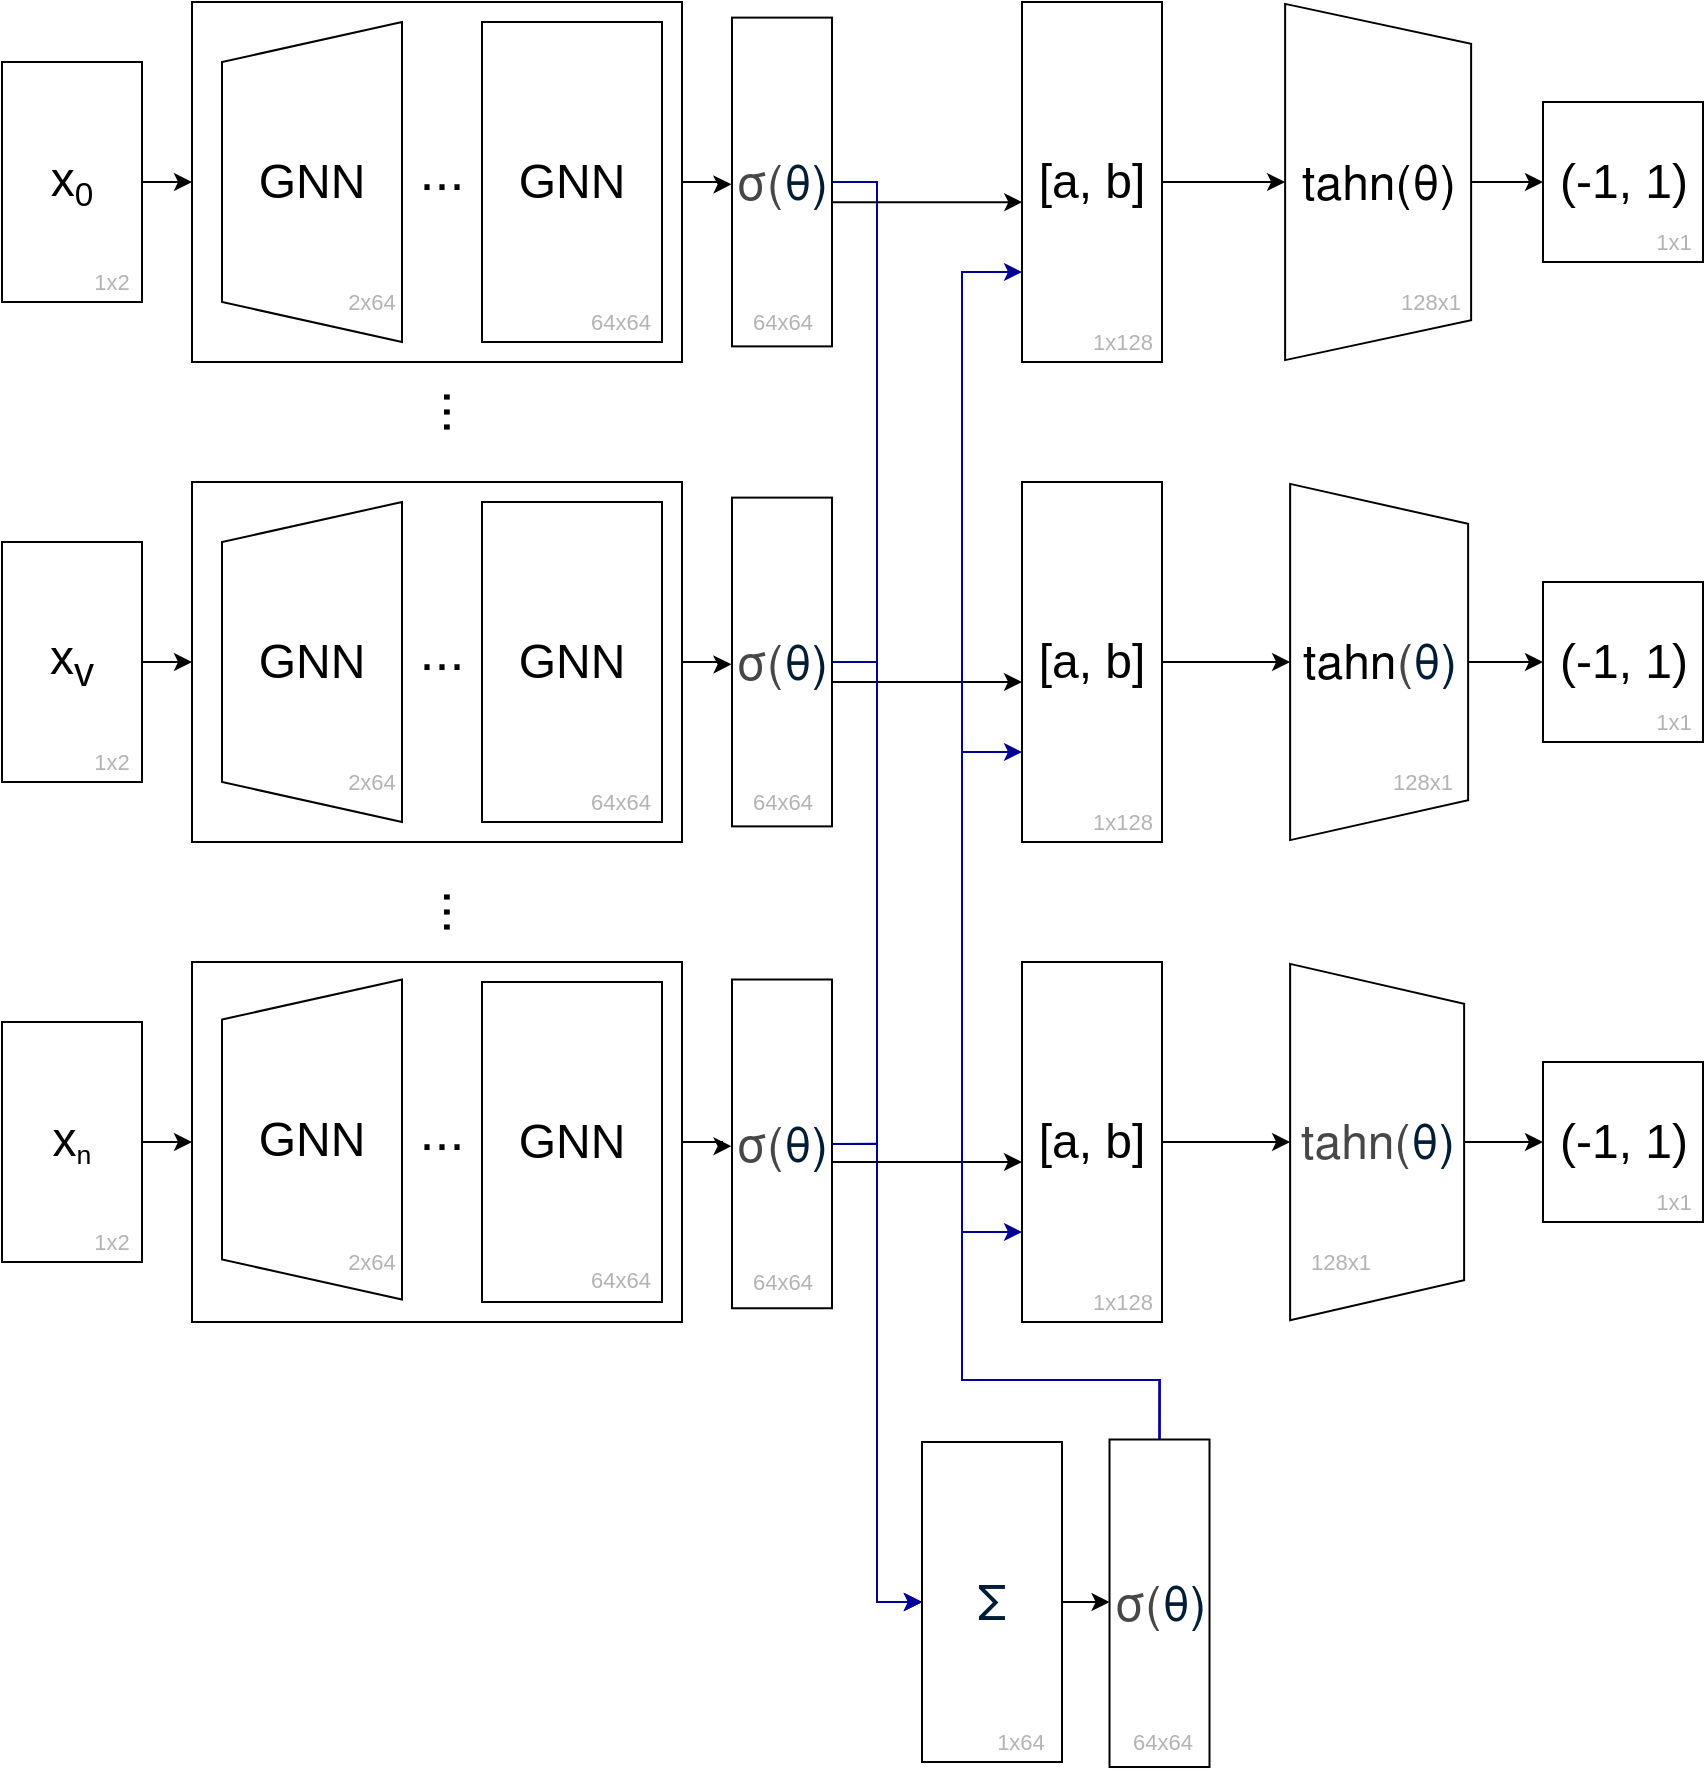 <mxfile version="26.1.3">
  <diagram name="Page-1" id="TEs1WJs55SbvI4IN7bpO">
    <mxGraphModel dx="478" dy="344" grid="0" gridSize="10" guides="1" tooltips="1" connect="1" arrows="1" fold="1" page="0" pageScale="1" pageWidth="827" pageHeight="1169" math="0" shadow="0">
      <root>
        <mxCell id="0" />
        <mxCell id="1" parent="0" />
        <mxCell id="wpw9PA32NVeCT258545y-31" value="" style="rounded=0;whiteSpace=wrap;html=1;fontColor=default;fillColor=none;" parent="1" vertex="1">
          <mxGeometry x="205" y="520" width="245" height="180" as="geometry" />
        </mxCell>
        <mxCell id="wpw9PA32NVeCT258545y-23" value="" style="rounded=0;whiteSpace=wrap;html=1;fontColor=default;fillColor=none;" parent="1" vertex="1">
          <mxGeometry x="205" y="40" width="245" height="180" as="geometry" />
        </mxCell>
        <mxCell id="wpw9PA32NVeCT258545y-9" value="" style="rounded=0;whiteSpace=wrap;html=1;fontColor=default;fillColor=none;" parent="1" vertex="1">
          <mxGeometry x="205" y="280" width="245" height="180" as="geometry" />
        </mxCell>
        <mxCell id="wpw9PA32NVeCT258545y-11" value="" style="edgeStyle=orthogonalEdgeStyle;rounded=0;orthogonalLoop=1;jettySize=auto;html=1;" parent="1" source="wpw9PA32NVeCT258545y-1" target="wpw9PA32NVeCT258545y-9" edge="1">
          <mxGeometry relative="1" as="geometry" />
        </mxCell>
        <mxCell id="wpw9PA32NVeCT258545y-1" value="&lt;font style=&quot;font-size: 24px;&quot;&gt;x&lt;sub&gt;v&lt;/sub&gt;&lt;/font&gt;" style="whiteSpace=wrap;html=1;" parent="1" vertex="1">
          <mxGeometry x="110" y="310" width="70" height="120" as="geometry" />
        </mxCell>
        <mxCell id="wpw9PA32NVeCT258545y-7" value="&lt;font size=&quot;5&quot;&gt;GNN&lt;/font&gt;" style="whiteSpace=wrap;html=1;" parent="1" vertex="1">
          <mxGeometry x="350" y="290" width="90" height="160" as="geometry" />
        </mxCell>
        <mxCell id="wpw9PA32NVeCT258545y-8" value="..." style="text;html=1;align=center;verticalAlign=middle;whiteSpace=wrap;rounded=0;fontSize=27;" parent="1" vertex="1">
          <mxGeometry x="300" y="350" width="60" height="30" as="geometry" />
        </mxCell>
        <mxCell id="wpw9PA32NVeCT258545y-16" style="edgeStyle=orthogonalEdgeStyle;rounded=0;orthogonalLoop=1;jettySize=auto;html=1;exitX=1;exitY=0.5;exitDx=0;exitDy=0;entryX=0.493;entryY=-0.005;entryDx=0;entryDy=0;entryPerimeter=0;" parent="1" source="wpw9PA32NVeCT258545y-9" target="wpw9PA32NVeCT258545y-12" edge="1">
          <mxGeometry relative="1" as="geometry">
            <mxPoint x="470" y="369.966" as="targetPoint" />
            <Array as="points">
              <mxPoint x="470" y="370" />
              <mxPoint x="470" y="371" />
            </Array>
          </mxGeometry>
        </mxCell>
        <mxCell id="wpw9PA32NVeCT258545y-38" style="edgeStyle=orthogonalEdgeStyle;rounded=0;orthogonalLoop=1;jettySize=auto;html=1;exitX=0.5;exitY=1;exitDx=0;exitDy=0;entryX=0;entryY=0.5;entryDx=0;entryDy=0;strokeColor=#000099;" parent="1" source="wpw9PA32NVeCT258545y-12" target="wpw9PA32NVeCT258545y-36" edge="1">
          <mxGeometry relative="1" as="geometry" />
        </mxCell>
        <mxCell id="wpw9PA32NVeCT258545y-49" style="edgeStyle=orthogonalEdgeStyle;rounded=0;orthogonalLoop=1;jettySize=auto;html=1;exitX=0.5;exitY=1;exitDx=0;exitDy=0;" parent="1" source="wpw9PA32NVeCT258545y-12" target="wpw9PA32NVeCT258545y-44" edge="1">
          <mxGeometry relative="1" as="geometry">
            <Array as="points">
              <mxPoint x="525" y="380" />
            </Array>
          </mxGeometry>
        </mxCell>
        <mxCell id="wpw9PA32NVeCT258545y-12" value="&lt;span style=&quot;font-size: 24px; text-align: start; caret-color: rgb(71, 71, 71); color: rgb(71, 71, 71); font-family: &amp;quot;Helvetica Neue&amp;quot;, sans-serif; background-color: rgb(255, 255, 255);&quot;&gt;σ(&lt;/span&gt;&lt;span style=&quot;font-size: 24px; text-align: start; caret-color: rgb(0, 29, 53); color: rgb(0, 29, 53); font-family: &amp;quot;Google Sans&amp;quot;, &amp;quot;Helvetica Neue&amp;quot;, sans-serif; background-color: rgb(255, 255, 255);&quot;&gt;θ)&lt;/span&gt;" style="shape=label;whiteSpace=wrap;html=1;fixedSize=1;rotation=-90;horizontal=1;verticalAlign=middle;textDirection=vertical-rl;rounded=0;" parent="1" vertex="1">
          <mxGeometry x="417.81" y="345" width="164.38" height="50" as="geometry" />
        </mxCell>
        <mxCell id="wpw9PA32NVeCT258545y-17" value="" style="edgeStyle=orthogonalEdgeStyle;rounded=0;orthogonalLoop=1;jettySize=auto;html=1;" parent="1" source="wpw9PA32NVeCT258545y-18" target="wpw9PA32NVeCT258545y-23" edge="1">
          <mxGeometry relative="1" as="geometry" />
        </mxCell>
        <mxCell id="wpw9PA32NVeCT258545y-18" value="&lt;font style=&quot;font-size: 24px;&quot;&gt;x&lt;/font&gt;&lt;font style=&quot;font-size: 20px;&quot;&gt;&lt;sub&gt;0&lt;/sub&gt;&lt;/font&gt;" style="whiteSpace=wrap;html=1;" parent="1" vertex="1">
          <mxGeometry x="110" y="70" width="70" height="120" as="geometry" />
        </mxCell>
        <mxCell id="wpw9PA32NVeCT258545y-19" value="&lt;font size=&quot;5&quot;&gt;GNN&lt;/font&gt;" style="whiteSpace=wrap;html=1;shape=trapezoid;perimeter=trapezoidPerimeter;fixedSize=1;direction=north;" parent="1" vertex="1">
          <mxGeometry x="220" y="50" width="90" height="160" as="geometry" />
        </mxCell>
        <mxCell id="wpw9PA32NVeCT258545y-20" value="&lt;font size=&quot;5&quot;&gt;GNN&lt;/font&gt;" style="whiteSpace=wrap;html=1;" parent="1" vertex="1">
          <mxGeometry x="350" y="50" width="90" height="160" as="geometry" />
        </mxCell>
        <mxCell id="wpw9PA32NVeCT258545y-21" value="..." style="text;html=1;align=center;verticalAlign=middle;whiteSpace=wrap;rounded=0;fontSize=27;" parent="1" vertex="1">
          <mxGeometry x="300" y="110" width="60" height="30" as="geometry" />
        </mxCell>
        <mxCell id="wpw9PA32NVeCT258545y-22" style="edgeStyle=orthogonalEdgeStyle;rounded=0;orthogonalLoop=1;jettySize=auto;html=1;exitX=1;exitY=0.5;exitDx=0;exitDy=0;entryX=0.493;entryY=-0.005;entryDx=0;entryDy=0;entryPerimeter=0;" parent="1" source="wpw9PA32NVeCT258545y-23" target="wpw9PA32NVeCT258545y-24" edge="1">
          <mxGeometry relative="1" as="geometry">
            <mxPoint x="470" y="129.966" as="targetPoint" />
            <Array as="points">
              <mxPoint x="470" y="130" />
              <mxPoint x="470" y="131" />
            </Array>
          </mxGeometry>
        </mxCell>
        <mxCell id="wpw9PA32NVeCT258545y-37" style="edgeStyle=orthogonalEdgeStyle;rounded=0;orthogonalLoop=1;jettySize=auto;html=1;entryX=0;entryY=0.5;entryDx=0;entryDy=0;strokeColor=#000099;" parent="1" source="wpw9PA32NVeCT258545y-24" target="wpw9PA32NVeCT258545y-36" edge="1">
          <mxGeometry relative="1" as="geometry" />
        </mxCell>
        <mxCell id="wpw9PA32NVeCT258545y-50" style="edgeStyle=orthogonalEdgeStyle;rounded=0;orthogonalLoop=1;jettySize=auto;html=1;exitX=0.5;exitY=1;exitDx=0;exitDy=0;entryX=0.002;entryY=0.556;entryDx=0;entryDy=0;entryPerimeter=0;" parent="1" source="wpw9PA32NVeCT258545y-24" target="wpw9PA32NVeCT258545y-43" edge="1">
          <mxGeometry relative="1" as="geometry">
            <Array as="points">
              <mxPoint x="525" y="140" />
            </Array>
          </mxGeometry>
        </mxCell>
        <mxCell id="wpw9PA32NVeCT258545y-24" value="&lt;font style=&quot;font-size: 24px;&quot;&gt;&lt;span style=&quot;text-align: start; caret-color: rgb(71, 71, 71); color: rgb(71, 71, 71); font-family: &amp;quot;Helvetica Neue&amp;quot;, sans-serif; background-color: rgb(255, 255, 255);&quot;&gt;σ(&lt;/span&gt;&lt;span style=&quot;text-align: start; caret-color: rgb(0, 29, 53); color: rgb(0, 29, 53); font-family: &amp;quot;Google Sans&amp;quot;, &amp;quot;Helvetica Neue&amp;quot;, sans-serif; background-color: rgb(255, 255, 255);&quot;&gt;θ)&lt;/span&gt;&lt;/font&gt;" style="shape=label;whiteSpace=wrap;html=1;fixedSize=1;rotation=-90;horizontal=1;verticalAlign=middle;textDirection=vertical-rl;rounded=0;" parent="1" vertex="1">
          <mxGeometry x="417.81" y="105" width="164.38" height="50" as="geometry" />
        </mxCell>
        <mxCell id="wpw9PA32NVeCT258545y-25" value="" style="edgeStyle=orthogonalEdgeStyle;rounded=0;orthogonalLoop=1;jettySize=auto;html=1;" parent="1" source="wpw9PA32NVeCT258545y-26" target="wpw9PA32NVeCT258545y-31" edge="1">
          <mxGeometry relative="1" as="geometry" />
        </mxCell>
        <mxCell id="wpw9PA32NVeCT258545y-26" value="&lt;font style=&quot;font-size: 24px;&quot;&gt;x&lt;/font&gt;&lt;font size=&quot;3&quot;&gt;&lt;sub&gt;n&lt;/sub&gt;&lt;/font&gt;" style="whiteSpace=wrap;html=1;" parent="1" vertex="1">
          <mxGeometry x="110" y="550" width="70" height="120" as="geometry" />
        </mxCell>
        <mxCell id="wpw9PA32NVeCT258545y-28" value="&lt;font size=&quot;5&quot;&gt;GNN&lt;/font&gt;" style="whiteSpace=wrap;html=1;" parent="1" vertex="1">
          <mxGeometry x="350" y="530" width="90" height="160" as="geometry" />
        </mxCell>
        <mxCell id="wpw9PA32NVeCT258545y-29" value="..." style="text;html=1;align=center;verticalAlign=middle;whiteSpace=wrap;rounded=0;fontSize=27;" parent="1" vertex="1">
          <mxGeometry x="300" y="590" width="60" height="30" as="geometry" />
        </mxCell>
        <mxCell id="wpw9PA32NVeCT258545y-30" style="edgeStyle=orthogonalEdgeStyle;rounded=0;orthogonalLoop=1;jettySize=auto;html=1;exitX=1;exitY=0.5;exitDx=0;exitDy=0;entryX=0.493;entryY=-0.005;entryDx=0;entryDy=0;entryPerimeter=0;" parent="1" source="wpw9PA32NVeCT258545y-31" target="wpw9PA32NVeCT258545y-32" edge="1">
          <mxGeometry relative="1" as="geometry">
            <mxPoint x="470" y="609.966" as="targetPoint" />
            <Array as="points">
              <mxPoint x="470" y="610" />
              <mxPoint x="470" y="612" />
            </Array>
          </mxGeometry>
        </mxCell>
        <mxCell id="wpw9PA32NVeCT258545y-39" style="edgeStyle=orthogonalEdgeStyle;rounded=0;orthogonalLoop=1;jettySize=auto;html=1;exitX=0.5;exitY=1;exitDx=0;exitDy=0;entryX=0;entryY=0.5;entryDx=0;entryDy=0;strokeColor=#000099;" parent="1" source="wpw9PA32NVeCT258545y-32" target="wpw9PA32NVeCT258545y-36" edge="1">
          <mxGeometry relative="1" as="geometry" />
        </mxCell>
        <mxCell id="wpw9PA32NVeCT258545y-46" style="edgeStyle=orthogonalEdgeStyle;rounded=0;orthogonalLoop=1;jettySize=auto;html=1;exitX=0.5;exitY=1;exitDx=0;exitDy=0;" parent="1" source="wpw9PA32NVeCT258545y-32" edge="1">
          <mxGeometry relative="1" as="geometry">
            <mxPoint x="620" y="620" as="targetPoint" />
            <Array as="points">
              <mxPoint x="525" y="620" />
              <mxPoint x="570" y="620" />
            </Array>
          </mxGeometry>
        </mxCell>
        <mxCell id="wpw9PA32NVeCT258545y-32" value="&lt;span style=&quot;font-size: 24px; text-align: start; caret-color: rgb(71, 71, 71); color: rgb(71, 71, 71); font-family: &amp;quot;Helvetica Neue&amp;quot;, sans-serif; background-color: rgb(255, 255, 255);&quot;&gt;σ(&lt;/span&gt;&lt;span style=&quot;font-size: 24px; text-align: start; caret-color: rgb(0, 29, 53); color: rgb(0, 29, 53); font-family: &amp;quot;Google Sans&amp;quot;, &amp;quot;Helvetica Neue&amp;quot;, sans-serif; background-color: rgb(255, 255, 255);&quot;&gt;θ)&lt;/span&gt;" style="shape=label;whiteSpace=wrap;html=1;fixedSize=1;rotation=-90;horizontal=1;verticalAlign=middle;textDirection=vertical-rl;rounded=0;" parent="1" vertex="1">
          <mxGeometry x="417.81" y="585.94" width="164.38" height="50" as="geometry" />
        </mxCell>
        <mxCell id="wpw9PA32NVeCT258545y-34" value="..." style="text;html=1;align=center;verticalAlign=middle;whiteSpace=wrap;rounded=0;fontSize=27;rotation=90;" parent="1" vertex="1">
          <mxGeometry x="310" y="230" width="60" height="30" as="geometry" />
        </mxCell>
        <mxCell id="wpw9PA32NVeCT258545y-35" value="..." style="text;html=1;align=center;verticalAlign=middle;whiteSpace=wrap;rounded=0;fontSize=27;rotation=90;" parent="1" vertex="1">
          <mxGeometry x="310" y="480" width="60" height="30" as="geometry" />
        </mxCell>
        <mxCell id="wpw9PA32NVeCT258545y-41" style="edgeStyle=orthogonalEdgeStyle;rounded=0;orthogonalLoop=1;jettySize=auto;html=1;exitX=1;exitY=0.5;exitDx=0;exitDy=0;entryX=0.5;entryY=0;entryDx=0;entryDy=0;" parent="1" source="wpw9PA32NVeCT258545y-36" target="wpw9PA32NVeCT258545y-40" edge="1">
          <mxGeometry relative="1" as="geometry" />
        </mxCell>
        <mxCell id="wpw9PA32NVeCT258545y-36" value="&lt;span style=&quot;text-align: start; caret-color: rgb(0, 29, 53); color: rgb(0, 29, 53); font-family: &amp;quot;Google Sans&amp;quot;, &amp;quot;Helvetica Neue&amp;quot;, sans-serif; background-color: rgb(255, 255, 255);&quot;&gt;Σ&lt;/span&gt;" style="whiteSpace=wrap;html=1;fontSize=24;" parent="1" vertex="1">
          <mxGeometry x="570" y="760" width="70" height="160" as="geometry" />
        </mxCell>
        <mxCell id="wpw9PA32NVeCT258545y-48" style="edgeStyle=orthogonalEdgeStyle;rounded=0;orthogonalLoop=1;jettySize=auto;html=1;exitX=1;exitY=0.5;exitDx=0;exitDy=0;entryX=0;entryY=0.75;entryDx=0;entryDy=0;strokeColor=#000099;" parent="1" source="wpw9PA32NVeCT258545y-40" target="wpw9PA32NVeCT258545y-45" edge="1">
          <mxGeometry relative="1" as="geometry">
            <Array as="points">
              <mxPoint x="689" y="729" />
              <mxPoint x="590" y="729" />
              <mxPoint x="590" y="655" />
            </Array>
          </mxGeometry>
        </mxCell>
        <mxCell id="wpw9PA32NVeCT258545y-51" style="edgeStyle=orthogonalEdgeStyle;rounded=0;orthogonalLoop=1;jettySize=auto;html=1;exitX=1;exitY=0.5;exitDx=0;exitDy=0;entryX=0;entryY=0.75;entryDx=0;entryDy=0;strokeColor=#000099;" parent="1" source="wpw9PA32NVeCT258545y-40" target="wpw9PA32NVeCT258545y-44" edge="1">
          <mxGeometry relative="1" as="geometry">
            <Array as="points">
              <mxPoint x="689" y="729" />
              <mxPoint x="590" y="729" />
              <mxPoint x="590" y="415" />
            </Array>
          </mxGeometry>
        </mxCell>
        <mxCell id="wpw9PA32NVeCT258545y-52" style="edgeStyle=orthogonalEdgeStyle;rounded=0;orthogonalLoop=1;jettySize=auto;html=1;exitX=1;exitY=0.5;exitDx=0;exitDy=0;entryX=0;entryY=0.75;entryDx=0;entryDy=0;strokeColor=#000099;" parent="1" source="wpw9PA32NVeCT258545y-40" target="wpw9PA32NVeCT258545y-43" edge="1">
          <mxGeometry relative="1" as="geometry">
            <Array as="points">
              <mxPoint x="689" y="729" />
              <mxPoint x="590" y="729" />
              <mxPoint x="590" y="175" />
            </Array>
          </mxGeometry>
        </mxCell>
        <mxCell id="wpw9PA32NVeCT258545y-40" value="&lt;span style=&quot;font-size: 24px; text-align: start; caret-color: rgb(71, 71, 71); color: rgb(71, 71, 71); font-family: &amp;quot;Helvetica Neue&amp;quot;, sans-serif; background-color: rgb(255, 255, 255);&quot;&gt;σ(&lt;/span&gt;&lt;span style=&quot;font-size: 24px; text-align: start; caret-color: rgb(0, 29, 53); color: rgb(0, 29, 53); font-family: &amp;quot;Google Sans&amp;quot;, &amp;quot;Helvetica Neue&amp;quot;, sans-serif; background-color: rgb(255, 255, 255);&quot;&gt;θ)&lt;/span&gt;" style="shape=label;whiteSpace=wrap;html=1;fixedSize=1;rotation=-90;horizontal=1;verticalAlign=middle;textDirection=vertical-rl;rounded=0;" parent="1" vertex="1">
          <mxGeometry x="606.88" y="815.63" width="163.75" height="50" as="geometry" />
        </mxCell>
        <mxCell id="wpw9PA32NVeCT258545y-58" style="edgeStyle=orthogonalEdgeStyle;rounded=0;orthogonalLoop=1;jettySize=auto;html=1;exitX=1;exitY=0.5;exitDx=0;exitDy=0;entryX=0.5;entryY=1;entryDx=0;entryDy=0;" parent="1" source="wpw9PA32NVeCT258545y-43" target="wpw9PA32NVeCT258545y-56" edge="1">
          <mxGeometry relative="1" as="geometry" />
        </mxCell>
        <mxCell id="wpw9PA32NVeCT258545y-43" value="&lt;span style=&quot;font-size: 24px; text-align: start;&quot;&gt;[a, b]&lt;/span&gt;" style="whiteSpace=wrap;html=1;" parent="1" vertex="1">
          <mxGeometry x="620" y="40" width="70" height="180" as="geometry" />
        </mxCell>
        <mxCell id="wpw9PA32NVeCT258545y-67" style="edgeStyle=orthogonalEdgeStyle;rounded=0;orthogonalLoop=1;jettySize=auto;html=1;exitX=1;exitY=0.5;exitDx=0;exitDy=0;entryX=0.5;entryY=1;entryDx=0;entryDy=0;" parent="1" source="wpw9PA32NVeCT258545y-44" target="wpw9PA32NVeCT258545y-62" edge="1">
          <mxGeometry relative="1" as="geometry" />
        </mxCell>
        <mxCell id="wpw9PA32NVeCT258545y-44" value="&lt;span style=&quot;font-size: 24px; text-align: start;&quot;&gt;[a,&lt;/span&gt;&lt;span style=&quot;font-size: 24px; text-align: start;&quot;&gt;&amp;nbsp;b]&lt;/span&gt;" style="whiteSpace=wrap;html=1;" parent="1" vertex="1">
          <mxGeometry x="620" y="280" width="70" height="180" as="geometry" />
        </mxCell>
        <mxCell id="wpw9PA32NVeCT258545y-68" style="edgeStyle=orthogonalEdgeStyle;rounded=0;orthogonalLoop=1;jettySize=auto;html=1;exitX=1;exitY=0.5;exitDx=0;exitDy=0;entryX=0.5;entryY=1;entryDx=0;entryDy=0;" parent="1" source="wpw9PA32NVeCT258545y-45" target="wpw9PA32NVeCT258545y-65" edge="1">
          <mxGeometry relative="1" as="geometry" />
        </mxCell>
        <mxCell id="wpw9PA32NVeCT258545y-45" value="&lt;div style=&quot;text-align: start;&quot;&gt;&lt;font style=&quot;font-size: 24px;&quot;&gt;[a, b]&lt;/font&gt;&lt;/div&gt;" style="whiteSpace=wrap;html=1;" parent="1" vertex="1">
          <mxGeometry x="620" y="520" width="70" height="180" as="geometry" />
        </mxCell>
        <mxCell id="wpw9PA32NVeCT258545y-60" value="" style="edgeStyle=orthogonalEdgeStyle;rounded=0;orthogonalLoop=1;jettySize=auto;html=1;" parent="1" source="wpw9PA32NVeCT258545y-56" target="wpw9PA32NVeCT258545y-59" edge="1">
          <mxGeometry relative="1" as="geometry" />
        </mxCell>
        <mxCell id="wpw9PA32NVeCT258545y-56" value="&lt;span style=&quot;color: rgb(0, 0, 0);&quot;&gt;&lt;span style=&quot;font-size: 24px; text-align: start; caret-color: rgb(71, 71, 71); font-family: &amp;quot;Helvetica Neue&amp;quot;, sans-serif; background-color: rgb(255, 255, 255);&quot;&gt;tahn(&lt;/span&gt;&lt;span style=&quot;font-size: 24px; text-align: start; caret-color: rgb(0, 29, 53); font-family: &amp;quot;Google Sans&amp;quot;, &amp;quot;Helvetica Neue&amp;quot;, sans-serif; background-color: rgb(255, 255, 255);&quot;&gt;θ)&lt;/span&gt;&lt;/span&gt;" style="shape=trapezoid;whiteSpace=wrap;html=1;fixedSize=1;rotation=-90;horizontal=1;verticalAlign=middle;textDirection=vertical-rl;rounded=0;perimeter=trapezoidPerimeter;direction=west;" parent="1" vertex="1">
          <mxGeometry x="709" y="83.5" width="178.12" height="93" as="geometry" />
        </mxCell>
        <mxCell id="wpw9PA32NVeCT258545y-59" value="(-1, 1)" style="whiteSpace=wrap;html=1;rounded=0;fontSize=24;" parent="1" vertex="1">
          <mxGeometry x="880.5" y="90" width="80" height="80" as="geometry" />
        </mxCell>
        <mxCell id="wpw9PA32NVeCT258545y-61" value="" style="edgeStyle=orthogonalEdgeStyle;rounded=0;orthogonalLoop=1;jettySize=auto;html=1;" parent="1" source="wpw9PA32NVeCT258545y-62" target="wpw9PA32NVeCT258545y-63" edge="1">
          <mxGeometry relative="1" as="geometry" />
        </mxCell>
        <mxCell id="wpw9PA32NVeCT258545y-62" value="&lt;span style=&quot;font-size: 24px; text-align: start; caret-color: rgb(71, 71, 71); font-family: &amp;quot;Helvetica Neue&amp;quot;, sans-serif; background-color: rgb(255, 255, 255); color: rgb(0, 0, 0);&quot;&gt;tahn&lt;/span&gt;&lt;span style=&quot;font-size: 24px; text-align: start; caret-color: rgb(71, 71, 71); color: rgb(71, 71, 71); font-family: &amp;quot;Helvetica Neue&amp;quot;, sans-serif; background-color: rgb(255, 255, 255);&quot;&gt;(&lt;/span&gt;&lt;span style=&quot;font-size: 24px; text-align: start; caret-color: rgb(0, 29, 53); color: rgb(0, 29, 53); font-family: &amp;quot;Google Sans&amp;quot;, &amp;quot;Helvetica Neue&amp;quot;, sans-serif; background-color: rgb(255, 255, 255);&quot;&gt;θ)&lt;/span&gt;" style="shape=trapezoid;whiteSpace=wrap;html=1;fixedSize=1;rotation=-90;horizontal=1;verticalAlign=middle;textDirection=vertical-rl;rounded=0;perimeter=trapezoidPerimeter;direction=west;" parent="1" vertex="1">
          <mxGeometry x="709.5" y="325.5" width="178.12" height="89" as="geometry" />
        </mxCell>
        <mxCell id="wpw9PA32NVeCT258545y-63" value="(-1, 1)" style="whiteSpace=wrap;html=1;rounded=0;fontSize=24;aspect=fixed;" parent="1" vertex="1">
          <mxGeometry x="880.5" y="330" width="80" height="80" as="geometry" />
        </mxCell>
        <mxCell id="wpw9PA32NVeCT258545y-64" value="" style="edgeStyle=orthogonalEdgeStyle;rounded=0;orthogonalLoop=1;jettySize=auto;html=1;" parent="1" source="wpw9PA32NVeCT258545y-65" target="wpw9PA32NVeCT258545y-66" edge="1">
          <mxGeometry relative="1" as="geometry" />
        </mxCell>
        <mxCell id="wpw9PA32NVeCT258545y-65" value="&lt;span style=&quot;color: rgb(0, 0, 0);&quot;&gt;&lt;span style=&quot;font-size: 24px; text-align: start; caret-color: rgb(71, 71, 71); font-family: &amp;quot;Helvetica Neue&amp;quot;, sans-serif; background-color: rgb(255, 255, 255); color: rgb(71, 71, 71);&quot;&gt;tahn(&lt;/span&gt;&lt;span style=&quot;font-size: 24px; text-align: start; caret-color: rgb(0, 29, 53); font-family: &amp;quot;Google Sans&amp;quot;, &amp;quot;Helvetica Neue&amp;quot;, sans-serif; background-color: rgb(255, 255, 255); color: rgb(0, 29, 53);&quot;&gt;θ)&lt;/span&gt;&lt;/span&gt;" style="shape=trapezoid;whiteSpace=wrap;html=1;fixedSize=1;rotation=-90;horizontal=1;verticalAlign=middle;textDirection=vertical-rl;rounded=0;perimeter=trapezoidPerimeter;direction=west;" parent="1" vertex="1">
          <mxGeometry x="708.5" y="566.5" width="178.12" height="87" as="geometry" />
        </mxCell>
        <mxCell id="wpw9PA32NVeCT258545y-66" value="(-1, 1)" style="whiteSpace=wrap;html=1;rounded=0;fontSize=24;" parent="1" vertex="1">
          <mxGeometry x="880.5" y="570" width="80" height="80" as="geometry" />
        </mxCell>
        <mxCell id="vUbdK4CfKevuYnsupk-O-1" value="&lt;font size=&quot;5&quot;&gt;GNN&lt;/font&gt;" style="whiteSpace=wrap;html=1;shape=trapezoid;perimeter=trapezoidPerimeter;fixedSize=1;direction=north;" parent="1" vertex="1">
          <mxGeometry x="220" y="290" width="90" height="160" as="geometry" />
        </mxCell>
        <mxCell id="vUbdK4CfKevuYnsupk-O-2" value="&lt;font size=&quot;5&quot;&gt;GNN&lt;/font&gt;" style="whiteSpace=wrap;html=1;shape=trapezoid;perimeter=trapezoidPerimeter;fixedSize=1;direction=north;" parent="1" vertex="1">
          <mxGeometry x="220" y="528.75" width="90" height="160" as="geometry" />
        </mxCell>
        <mxCell id="vUbdK4CfKevuYnsupk-O-6" value="1x2" style="text;html=1;align=center;verticalAlign=middle;whiteSpace=wrap;rounded=0;fontSize=11;fontColor=#B3B3B3;" parent="1" vertex="1">
          <mxGeometry x="150" y="170" width="30" height="20" as="geometry" />
        </mxCell>
        <mxCell id="vUbdK4CfKevuYnsupk-O-7" value="1x2" style="text;html=1;align=center;verticalAlign=middle;whiteSpace=wrap;rounded=0;fontSize=11;fontColor=#B3B3B3;" parent="1" vertex="1">
          <mxGeometry x="150" y="410" width="30" height="20" as="geometry" />
        </mxCell>
        <mxCell id="vUbdK4CfKevuYnsupk-O-8" value="1x2" style="text;html=1;align=center;verticalAlign=middle;whiteSpace=wrap;rounded=0;fontSize=11;fontColor=#B3B3B3;" parent="1" vertex="1">
          <mxGeometry x="150" y="650" width="30" height="20" as="geometry" />
        </mxCell>
        <mxCell id="vUbdK4CfKevuYnsupk-O-9" value="2x64" style="text;html=1;align=center;verticalAlign=middle;whiteSpace=wrap;rounded=0;fontSize=11;fontColor=#B3B3B3;" parent="1" vertex="1">
          <mxGeometry x="280" y="180" width="30" height="20" as="geometry" />
        </mxCell>
        <mxCell id="vUbdK4CfKevuYnsupk-O-10" value="2x64" style="text;html=1;align=center;verticalAlign=middle;whiteSpace=wrap;rounded=0;fontSize=11;fontColor=#B3B3B3;" parent="1" vertex="1">
          <mxGeometry x="280" y="420" width="30" height="20" as="geometry" />
        </mxCell>
        <mxCell id="vUbdK4CfKevuYnsupk-O-11" value="2x64" style="text;html=1;align=center;verticalAlign=middle;whiteSpace=wrap;rounded=0;fontSize=11;fontColor=#B3B3B3;" parent="1" vertex="1">
          <mxGeometry x="280" y="660" width="30" height="20" as="geometry" />
        </mxCell>
        <mxCell id="vUbdK4CfKevuYnsupk-O-12" value="64x64" style="text;html=1;align=center;verticalAlign=middle;whiteSpace=wrap;rounded=0;fontSize=11;fontColor=#B3B3B3;" parent="1" vertex="1">
          <mxGeometry x="399" y="190" width="41" height="20" as="geometry" />
        </mxCell>
        <mxCell id="vUbdK4CfKevuYnsupk-O-13" value="64x64" style="text;html=1;align=center;verticalAlign=middle;whiteSpace=wrap;rounded=0;fontSize=11;fontColor=#B3B3B3;" parent="1" vertex="1">
          <mxGeometry x="399" y="430" width="41" height="20" as="geometry" />
        </mxCell>
        <mxCell id="vUbdK4CfKevuYnsupk-O-14" value="64x64" style="text;html=1;align=center;verticalAlign=middle;whiteSpace=wrap;rounded=0;fontSize=11;fontColor=#B3B3B3;" parent="1" vertex="1">
          <mxGeometry x="399" y="668.75" width="41" height="20" as="geometry" />
        </mxCell>
        <mxCell id="vUbdK4CfKevuYnsupk-O-15" value="64x64" style="text;html=1;align=center;verticalAlign=middle;whiteSpace=wrap;rounded=0;fontSize=11;fontColor=#B3B3B3;" parent="1" vertex="1">
          <mxGeometry x="480" y="190" width="41" height="20" as="geometry" />
        </mxCell>
        <mxCell id="vUbdK4CfKevuYnsupk-O-16" value="64x64" style="text;html=1;align=center;verticalAlign=middle;whiteSpace=wrap;rounded=0;fontSize=11;fontColor=#B3B3B3;" parent="1" vertex="1">
          <mxGeometry x="480" y="430" width="41" height="20" as="geometry" />
        </mxCell>
        <mxCell id="vUbdK4CfKevuYnsupk-O-17" value="64x64" style="text;html=1;align=center;verticalAlign=middle;whiteSpace=wrap;rounded=0;fontSize=11;fontColor=#B3B3B3;" parent="1" vertex="1">
          <mxGeometry x="479.5" y="670" width="41" height="20" as="geometry" />
        </mxCell>
        <mxCell id="vUbdK4CfKevuYnsupk-O-18" value="1x64" style="text;html=1;align=center;verticalAlign=middle;whiteSpace=wrap;rounded=0;fontSize=11;fontColor=#B3B3B3;" parent="1" vertex="1">
          <mxGeometry x="599" y="900" width="41" height="20" as="geometry" />
        </mxCell>
        <mxCell id="vUbdK4CfKevuYnsupk-O-19" value="64x64" style="text;html=1;align=center;verticalAlign=middle;whiteSpace=wrap;rounded=0;fontSize=11;fontColor=#B3B3B3;" parent="1" vertex="1">
          <mxGeometry x="670" y="900" width="41" height="20" as="geometry" />
        </mxCell>
        <mxCell id="vUbdK4CfKevuYnsupk-O-20" value="1x128" style="text;html=1;align=center;verticalAlign=middle;whiteSpace=wrap;rounded=0;fontSize=11;fontColor=#B3B3B3;" parent="1" vertex="1">
          <mxGeometry x="650" y="680" width="41" height="20" as="geometry" />
        </mxCell>
        <mxCell id="vUbdK4CfKevuYnsupk-O-21" value="1x128" style="text;html=1;align=center;verticalAlign=middle;whiteSpace=wrap;rounded=0;fontSize=11;fontColor=#B3B3B3;" parent="1" vertex="1">
          <mxGeometry x="650" y="440" width="41" height="20" as="geometry" />
        </mxCell>
        <mxCell id="vUbdK4CfKevuYnsupk-O-22" value="1x128" style="text;html=1;align=center;verticalAlign=middle;whiteSpace=wrap;rounded=0;fontSize=11;fontColor=#B3B3B3;" parent="1" vertex="1">
          <mxGeometry x="650" y="200" width="41" height="20" as="geometry" />
        </mxCell>
        <mxCell id="vUbdK4CfKevuYnsupk-O-23" value="128x1" style="text;html=1;align=center;verticalAlign=middle;whiteSpace=wrap;rounded=0;fontSize=11;fontColor=#B3B3B3;" parent="1" vertex="1">
          <mxGeometry x="804" y="180" width="41" height="20" as="geometry" />
        </mxCell>
        <mxCell id="vUbdK4CfKevuYnsupk-O-24" value="128x1" style="text;html=1;align=center;verticalAlign=middle;whiteSpace=wrap;rounded=0;fontSize=11;fontColor=#B3B3B3;" parent="1" vertex="1">
          <mxGeometry x="799.56" y="420" width="41" height="20" as="geometry" />
        </mxCell>
        <mxCell id="vUbdK4CfKevuYnsupk-O-25" value="128x1" style="text;html=1;align=center;verticalAlign=middle;whiteSpace=wrap;rounded=0;fontSize=11;fontColor=#B3B3B3;" parent="1" vertex="1">
          <mxGeometry x="758.56" y="660" width="41" height="20" as="geometry" />
        </mxCell>
        <mxCell id="vUbdK4CfKevuYnsupk-O-26" value="1x1" style="text;html=1;align=center;verticalAlign=middle;whiteSpace=wrap;rounded=0;fontSize=11;fontColor=#B3B3B3;" parent="1" vertex="1">
          <mxGeometry x="930.5" y="150" width="30" height="20" as="geometry" />
        </mxCell>
        <mxCell id="vUbdK4CfKevuYnsupk-O-27" value="1x1" style="text;html=1;align=center;verticalAlign=middle;whiteSpace=wrap;rounded=0;fontSize=11;fontColor=#B3B3B3;" parent="1" vertex="1">
          <mxGeometry x="930.5" y="390" width="30" height="20" as="geometry" />
        </mxCell>
        <mxCell id="vUbdK4CfKevuYnsupk-O-28" value="1x1" style="text;html=1;align=center;verticalAlign=middle;whiteSpace=wrap;rounded=0;fontSize=11;fontColor=#B3B3B3;" parent="1" vertex="1">
          <mxGeometry x="930.5" y="630" width="30" height="20" as="geometry" />
        </mxCell>
      </root>
    </mxGraphModel>
  </diagram>
</mxfile>
